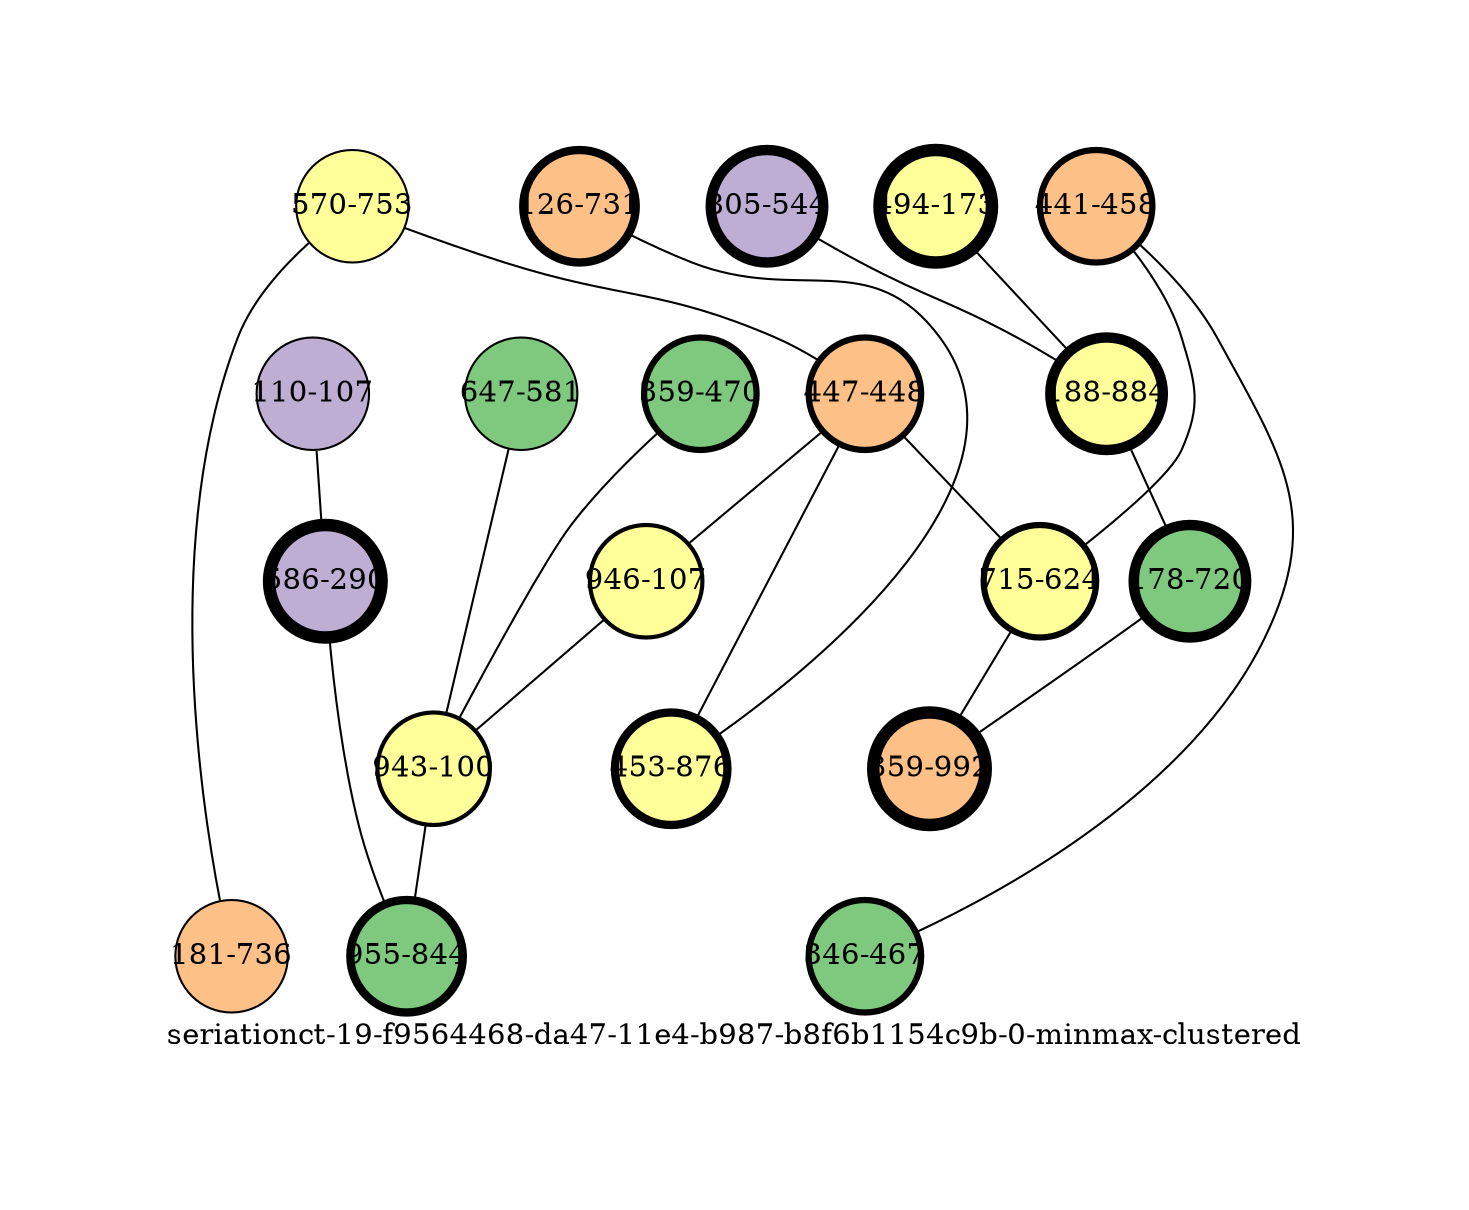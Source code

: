 strict graph "seriationct-19-f9564468-da47-11e4-b987-b8f6b1154c9b-0-minmax-clustered" {
labelloc=b;
ratio=auto;
pad="1.0";
label="seriationct-19-f9564468-da47-11e4-b987-b8f6b1154c9b-0-minmax-clustered";
node [width="0.75", style=filled, fixedsize=true, height="0.75", shape=circle, label=""];
0 [xCoordinate="753.0", appears_in_slice=1, yCoordinate="570.0", colorscheme=accent6, short_label="570-753", label="570-753", cluster_id=3, fillcolor=4, size="500.0", id=0, penwidth="1.0"];
1 [xCoordinate="544.0", appears_in_slice=5, yCoordinate="805.0", colorscheme=accent6, short_label="805-544", label="805-544", cluster_id=1, fillcolor=2, size="500.0", id=1, penwidth="5.0"];
2 [xCoordinate="581.0", appears_in_slice=1, yCoordinate="647.0", colorscheme=accent6, short_label="647-581", label="647-581", cluster_id=0, fillcolor=1, size="500.0", id=2, penwidth="1.0"];
3 [xCoordinate="458.0", appears_in_slice=3, yCoordinate="441.0", colorscheme=accent6, short_label="441-458", label="441-458", cluster_id=2, fillcolor=3, size="500.0", id=3, penwidth="3.0"];
4 [xCoordinate="470.0", appears_in_slice=3, yCoordinate="359.0", colorscheme=accent6, short_label="359-470", label="359-470", cluster_id=0, fillcolor=1, size="500.0", id=4, penwidth="3.0"];
5 [xCoordinate="731.0", appears_in_slice=4, yCoordinate="126.0", colorscheme=accent6, short_label="126-731", label="126-731", cluster_id=2, fillcolor=3, size="500.0", id=5, penwidth="4.0"];
6 [xCoordinate="448.0", appears_in_slice=3, yCoordinate="447.0", colorscheme=accent6, short_label="447-448", label="447-448", cluster_id=2, fillcolor=3, size="500.0", id=6, penwidth="3.0"];
7 [xCoordinate="107.0", appears_in_slice=1, yCoordinate="110.0", colorscheme=accent6, short_label="110-107", label="110-107", cluster_id=1, fillcolor=2, size="500.0", id=7, penwidth="1.0"];
8 [xCoordinate="107.0", appears_in_slice=2, yCoordinate="946.0", colorscheme=accent6, short_label="946-107", label="946-107", cluster_id=3, fillcolor=4, size="500.0", id=8, penwidth="2.0"];
9 [xCoordinate="173.0", appears_in_slice=6, yCoordinate="494.0", colorscheme=accent6, short_label="494-173", label="494-173", cluster_id=3, fillcolor=4, size="500.0", id=10, penwidth="6.0"];
10 [xCoordinate="884.0", appears_in_slice=5, yCoordinate="188.0", colorscheme=accent6, short_label="188-884", label="188-884", cluster_id=3, fillcolor=4, size="500.0", id=19, penwidth="5.0"];
11 [xCoordinate="720.0", appears_in_slice=5, yCoordinate="178.0", colorscheme=accent6, short_label="178-720", label="178-720", cluster_id=0, fillcolor=1, size="500.0", id=12, penwidth="5.0"];
12 [xCoordinate="624.0", appears_in_slice=3, yCoordinate="715.0", colorscheme=accent6, short_label="715-624", label="715-624", cluster_id=3, fillcolor=4, size="500.0", id=11, penwidth="3.0"];
13 [xCoordinate="100.0", appears_in_slice=2, yCoordinate="943.0", colorscheme=accent6, short_label="943-100", label="943-100", cluster_id=3, fillcolor=4, size="500.0", id=13, penwidth="2.0"];
14 [xCoordinate="467.0", appears_in_slice=3, yCoordinate="346.0", colorscheme=accent6, short_label="346-467", label="346-467", cluster_id=0, fillcolor=1, size="500.0", id=14, penwidth="3.0"];
15 [xCoordinate="290.0", appears_in_slice=6, yCoordinate="586.0", colorscheme=accent6, short_label="586-290", label="586-290", cluster_id=1, fillcolor=2, size="500.0", id=15, penwidth="6.0"];
16 [xCoordinate="844.0", appears_in_slice=4, yCoordinate="955.0", colorscheme=accent6, short_label="955-844", label="955-844", cluster_id=0, fillcolor=1, size="500.0", id=16, penwidth="4.0"];
17 [xCoordinate="736.0", appears_in_slice=1, yCoordinate="181.0", colorscheme=accent6, short_label="181-736", label="181-736", cluster_id=2, fillcolor=3, size="500.0", id=17, penwidth="1.0"];
18 [xCoordinate="992.0", appears_in_slice=6, yCoordinate="359.0", colorscheme=accent6, short_label="359-992", label="359-992", cluster_id=2, fillcolor=3, size="500.0", id=18, penwidth="6.0"];
19 [xCoordinate="876.0", appears_in_slice=4, yCoordinate="453.0", colorscheme=accent6, short_label="453-876", label="453-876", cluster_id=3, fillcolor=4, size="500.0", id=9, penwidth="4.0"];
0 -- 17  [inverseweight="1.43640211061", weight="0.696183883755"];
0 -- 6  [inverseweight="1.69044375037", weight="0.591560647778"];
1 -- 10  [inverseweight="10.2792785351", weight="0.0972830920561"];
2 -- 13  [inverseweight="1.87475102616", weight="0.533404161964"];
3 -- 12  [inverseweight="20.9426954146", weight="0.0477493455453"];
3 -- 14  [inverseweight="17.9258684846", weight="0.0557853027239"];
4 -- 13  [inverseweight="2.6057929673", weight="0.38376034188"];
5 -- 19  [inverseweight="12.1770256036", weight="0.0821218606706"];
6 -- 8  [inverseweight="2.47676546703", weight="0.403752399374"];
6 -- 19  [inverseweight="2.52673533236", weight="0.395767608579"];
6 -- 12  [inverseweight="3.05880490145", weight="0.326925067867"];
7 -- 15  [inverseweight="4.34372242763", weight="0.230217288664"];
8 -- 13  [inverseweight="2.25051767861", weight="0.444342210464"];
9 -- 10  [inverseweight="2.6602519612", weight="0.375904243126"];
10 -- 11  [inverseweight="2.50112575994", weight="0.399819959482"];
11 -- 18  [inverseweight="1.96585476157", weight="0.508684578103"];
12 -- 18  [inverseweight="2.03309153632", weight="0.491861769199"];
13 -- 16  [inverseweight="2.25522860675", weight="0.443414027744"];
15 -- 16  [inverseweight="4.76991542824", weight="0.209647322902"];
}
